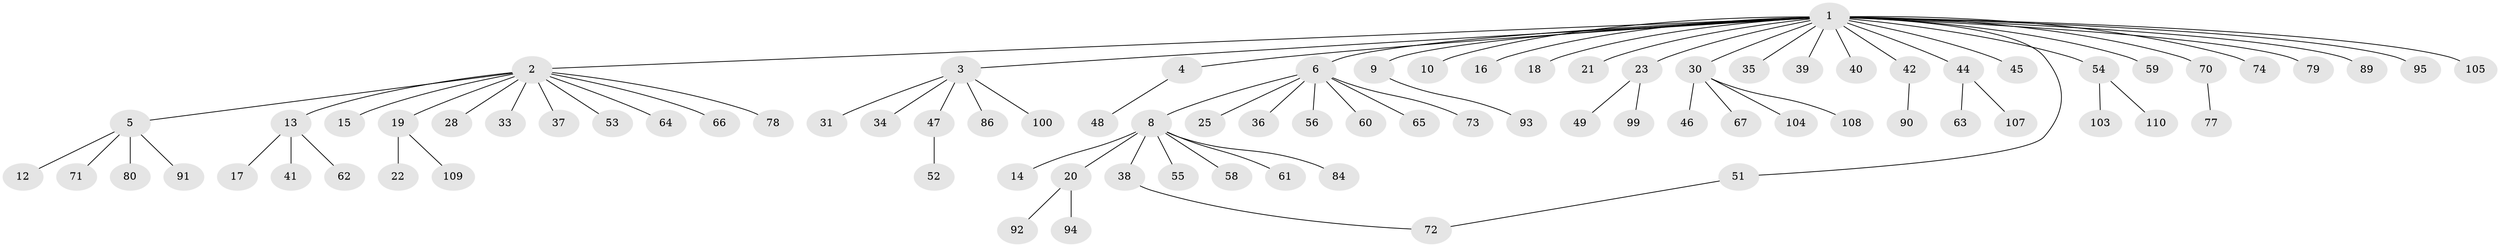 // Generated by graph-tools (version 1.1) at 2025/23/03/03/25 07:23:51]
// undirected, 84 vertices, 84 edges
graph export_dot {
graph [start="1"]
  node [color=gray90,style=filled];
  1 [super="+26"];
  2 [super="+11"];
  3 [super="+7"];
  4;
  5 [super="+83"];
  6 [super="+24"];
  8 [super="+106"];
  9 [super="+76"];
  10 [super="+50"];
  12;
  13 [super="+57"];
  14 [super="+43"];
  15 [super="+69"];
  16;
  17;
  18;
  19 [super="+32"];
  20 [super="+27"];
  21;
  22;
  23 [super="+29"];
  25;
  28;
  30 [super="+85"];
  31;
  33;
  34 [super="+82"];
  35;
  36;
  37;
  38;
  39;
  40;
  41;
  42 [super="+87"];
  44 [super="+68"];
  45;
  46;
  47;
  48;
  49 [super="+98"];
  51;
  52;
  53;
  54 [super="+81"];
  55;
  56;
  58 [super="+88"];
  59;
  60;
  61 [super="+97"];
  62 [super="+102"];
  63;
  64;
  65;
  66 [super="+101"];
  67;
  70 [super="+96"];
  71;
  72 [super="+75"];
  73;
  74;
  77;
  78;
  79;
  80;
  84;
  86;
  89;
  90;
  91;
  92;
  93;
  94;
  95;
  99;
  100;
  103;
  104;
  105;
  107;
  108;
  109;
  110;
  1 -- 2;
  1 -- 3;
  1 -- 4;
  1 -- 6;
  1 -- 9;
  1 -- 10;
  1 -- 16;
  1 -- 18;
  1 -- 21;
  1 -- 23;
  1 -- 30;
  1 -- 35;
  1 -- 39;
  1 -- 40;
  1 -- 42;
  1 -- 44;
  1 -- 45;
  1 -- 51;
  1 -- 54;
  1 -- 59;
  1 -- 70;
  1 -- 79;
  1 -- 89;
  1 -- 95;
  1 -- 105;
  1 -- 74;
  2 -- 5;
  2 -- 13;
  2 -- 15;
  2 -- 28;
  2 -- 33;
  2 -- 53;
  2 -- 64;
  2 -- 66;
  2 -- 19;
  2 -- 37;
  2 -- 78;
  3 -- 34;
  3 -- 86;
  3 -- 100;
  3 -- 31;
  3 -- 47;
  4 -- 48;
  5 -- 12;
  5 -- 71;
  5 -- 80;
  5 -- 91;
  6 -- 8;
  6 -- 25;
  6 -- 36;
  6 -- 56;
  6 -- 73;
  6 -- 65;
  6 -- 60;
  8 -- 14;
  8 -- 20;
  8 -- 38;
  8 -- 55;
  8 -- 58;
  8 -- 61;
  8 -- 84;
  9 -- 93;
  13 -- 17;
  13 -- 41;
  13 -- 62;
  19 -- 22;
  19 -- 109;
  20 -- 92;
  20 -- 94;
  23 -- 49;
  23 -- 99;
  30 -- 46;
  30 -- 67;
  30 -- 104;
  30 -- 108;
  38 -- 72;
  42 -- 90;
  44 -- 63;
  44 -- 107;
  47 -- 52;
  51 -- 72;
  54 -- 103;
  54 -- 110;
  70 -- 77;
}
